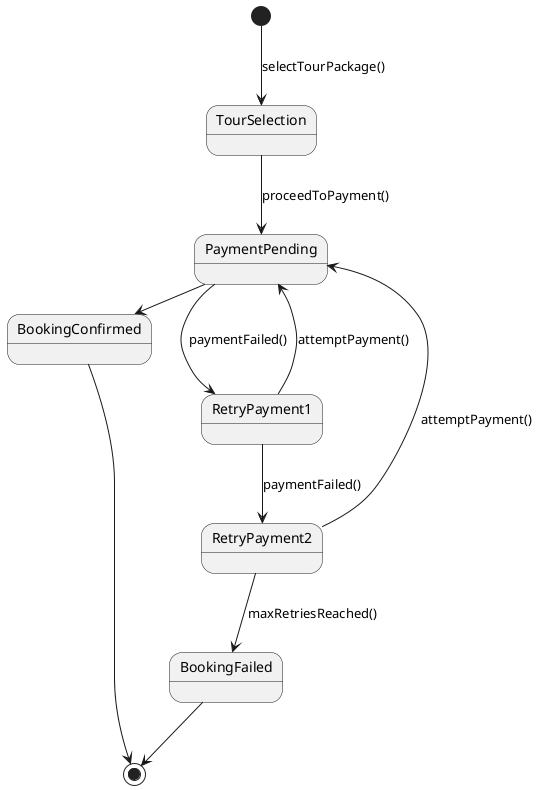 @startuml
[*] --> TourSelection : selectTourPackage()

TourSelection -down-> PaymentPending : proceedToPayment()

PaymentPending -right-> BookingConfirmed : paymentConfirmed()
PaymentPending -down-> RetryPayment1 : paymentFailed()

RetryPayment1 -up-> PaymentPending : attemptPayment()
RetryPayment1 -down-> RetryPayment2 : paymentFailed()

RetryPayment2 -up-> PaymentPending : attemptPayment()
RetryPayment2 -down-> BookingFailed : maxRetriesReached()

BookingFailed --> [*]
BookingConfirmed --> [*]

@enduml
